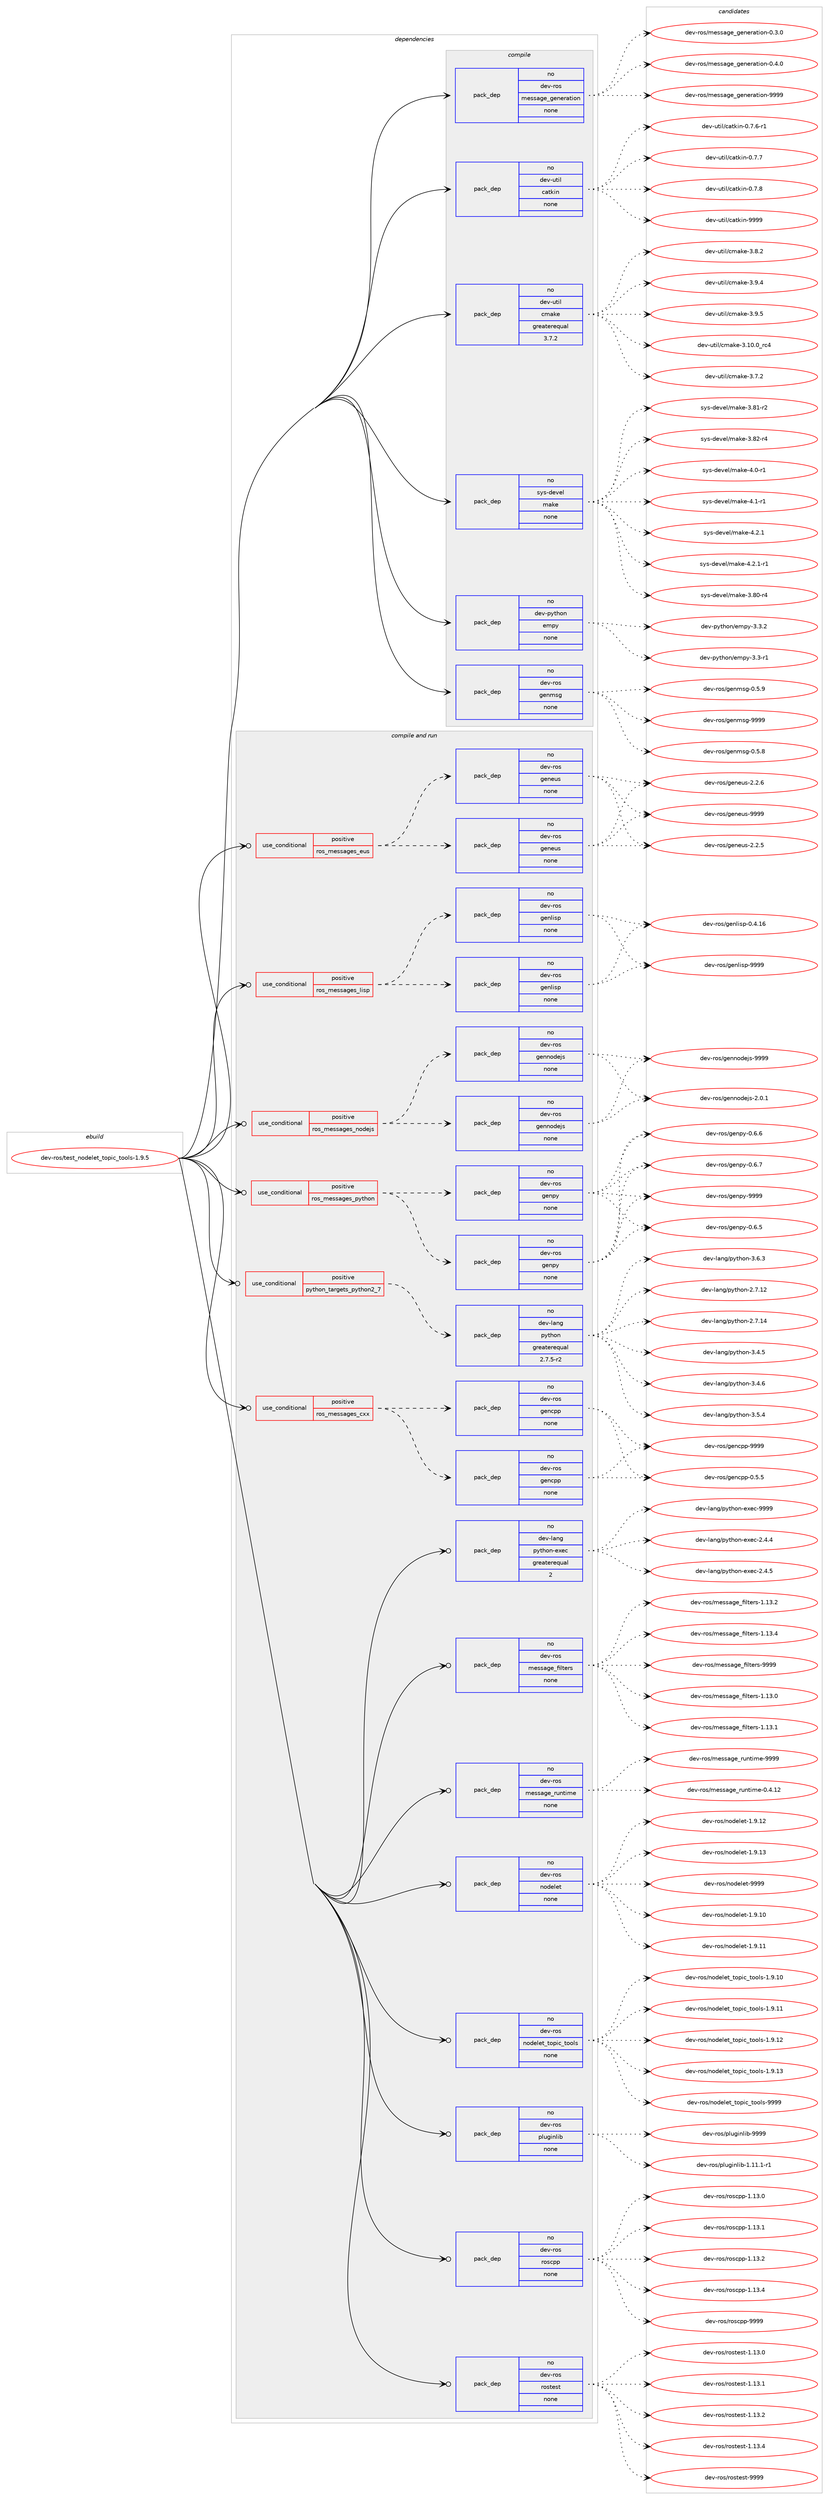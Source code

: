 digraph prolog {

# *************
# Graph options
# *************

newrank=true;
concentrate=true;
compound=true;
graph [rankdir=LR,fontname=Helvetica,fontsize=10,ranksep=1.5];#, ranksep=2.5, nodesep=0.2];
edge  [arrowhead=vee];
node  [fontname=Helvetica,fontsize=10];

# **********
# The ebuild
# **********

subgraph cluster_leftcol {
color=gray;
rank=same;
label=<<i>ebuild</i>>;
id [label="dev-ros/test_nodelet_topic_tools-1.9.5", color=red, width=4, href="../dev-ros/test_nodelet_topic_tools-1.9.5.svg"];
}

# ****************
# The dependencies
# ****************

subgraph cluster_midcol {
color=gray;
label=<<i>dependencies</i>>;
subgraph cluster_compile {
fillcolor="#eeeeee";
style=filled;
label=<<i>compile</i>>;
subgraph pack164068 {
dependency215473 [label=<<TABLE BORDER="0" CELLBORDER="1" CELLSPACING="0" CELLPADDING="4" WIDTH="220"><TR><TD ROWSPAN="6" CELLPADDING="30">pack_dep</TD></TR><TR><TD WIDTH="110">no</TD></TR><TR><TD>dev-python</TD></TR><TR><TD>empy</TD></TR><TR><TD>none</TD></TR><TR><TD></TD></TR></TABLE>>, shape=none, color=blue];
}
id:e -> dependency215473:w [weight=20,style="solid",arrowhead="vee"];
subgraph pack164069 {
dependency215474 [label=<<TABLE BORDER="0" CELLBORDER="1" CELLSPACING="0" CELLPADDING="4" WIDTH="220"><TR><TD ROWSPAN="6" CELLPADDING="30">pack_dep</TD></TR><TR><TD WIDTH="110">no</TD></TR><TR><TD>dev-ros</TD></TR><TR><TD>genmsg</TD></TR><TR><TD>none</TD></TR><TR><TD></TD></TR></TABLE>>, shape=none, color=blue];
}
id:e -> dependency215474:w [weight=20,style="solid",arrowhead="vee"];
subgraph pack164070 {
dependency215475 [label=<<TABLE BORDER="0" CELLBORDER="1" CELLSPACING="0" CELLPADDING="4" WIDTH="220"><TR><TD ROWSPAN="6" CELLPADDING="30">pack_dep</TD></TR><TR><TD WIDTH="110">no</TD></TR><TR><TD>dev-ros</TD></TR><TR><TD>message_generation</TD></TR><TR><TD>none</TD></TR><TR><TD></TD></TR></TABLE>>, shape=none, color=blue];
}
id:e -> dependency215475:w [weight=20,style="solid",arrowhead="vee"];
subgraph pack164071 {
dependency215476 [label=<<TABLE BORDER="0" CELLBORDER="1" CELLSPACING="0" CELLPADDING="4" WIDTH="220"><TR><TD ROWSPAN="6" CELLPADDING="30">pack_dep</TD></TR><TR><TD WIDTH="110">no</TD></TR><TR><TD>dev-util</TD></TR><TR><TD>catkin</TD></TR><TR><TD>none</TD></TR><TR><TD></TD></TR></TABLE>>, shape=none, color=blue];
}
id:e -> dependency215476:w [weight=20,style="solid",arrowhead="vee"];
subgraph pack164072 {
dependency215477 [label=<<TABLE BORDER="0" CELLBORDER="1" CELLSPACING="0" CELLPADDING="4" WIDTH="220"><TR><TD ROWSPAN="6" CELLPADDING="30">pack_dep</TD></TR><TR><TD WIDTH="110">no</TD></TR><TR><TD>dev-util</TD></TR><TR><TD>cmake</TD></TR><TR><TD>greaterequal</TD></TR><TR><TD>3.7.2</TD></TR></TABLE>>, shape=none, color=blue];
}
id:e -> dependency215477:w [weight=20,style="solid",arrowhead="vee"];
subgraph pack164073 {
dependency215478 [label=<<TABLE BORDER="0" CELLBORDER="1" CELLSPACING="0" CELLPADDING="4" WIDTH="220"><TR><TD ROWSPAN="6" CELLPADDING="30">pack_dep</TD></TR><TR><TD WIDTH="110">no</TD></TR><TR><TD>sys-devel</TD></TR><TR><TD>make</TD></TR><TR><TD>none</TD></TR><TR><TD></TD></TR></TABLE>>, shape=none, color=blue];
}
id:e -> dependency215478:w [weight=20,style="solid",arrowhead="vee"];
}
subgraph cluster_compileandrun {
fillcolor="#eeeeee";
style=filled;
label=<<i>compile and run</i>>;
subgraph cond47415 {
dependency215479 [label=<<TABLE BORDER="0" CELLBORDER="1" CELLSPACING="0" CELLPADDING="4"><TR><TD ROWSPAN="3" CELLPADDING="10">use_conditional</TD></TR><TR><TD>positive</TD></TR><TR><TD>python_targets_python2_7</TD></TR></TABLE>>, shape=none, color=red];
subgraph pack164074 {
dependency215480 [label=<<TABLE BORDER="0" CELLBORDER="1" CELLSPACING="0" CELLPADDING="4" WIDTH="220"><TR><TD ROWSPAN="6" CELLPADDING="30">pack_dep</TD></TR><TR><TD WIDTH="110">no</TD></TR><TR><TD>dev-lang</TD></TR><TR><TD>python</TD></TR><TR><TD>greaterequal</TD></TR><TR><TD>2.7.5-r2</TD></TR></TABLE>>, shape=none, color=blue];
}
dependency215479:e -> dependency215480:w [weight=20,style="dashed",arrowhead="vee"];
}
id:e -> dependency215479:w [weight=20,style="solid",arrowhead="odotvee"];
subgraph cond47416 {
dependency215481 [label=<<TABLE BORDER="0" CELLBORDER="1" CELLSPACING="0" CELLPADDING="4"><TR><TD ROWSPAN="3" CELLPADDING="10">use_conditional</TD></TR><TR><TD>positive</TD></TR><TR><TD>ros_messages_cxx</TD></TR></TABLE>>, shape=none, color=red];
subgraph pack164075 {
dependency215482 [label=<<TABLE BORDER="0" CELLBORDER="1" CELLSPACING="0" CELLPADDING="4" WIDTH="220"><TR><TD ROWSPAN="6" CELLPADDING="30">pack_dep</TD></TR><TR><TD WIDTH="110">no</TD></TR><TR><TD>dev-ros</TD></TR><TR><TD>gencpp</TD></TR><TR><TD>none</TD></TR><TR><TD></TD></TR></TABLE>>, shape=none, color=blue];
}
dependency215481:e -> dependency215482:w [weight=20,style="dashed",arrowhead="vee"];
subgraph pack164076 {
dependency215483 [label=<<TABLE BORDER="0" CELLBORDER="1" CELLSPACING="0" CELLPADDING="4" WIDTH="220"><TR><TD ROWSPAN="6" CELLPADDING="30">pack_dep</TD></TR><TR><TD WIDTH="110">no</TD></TR><TR><TD>dev-ros</TD></TR><TR><TD>gencpp</TD></TR><TR><TD>none</TD></TR><TR><TD></TD></TR></TABLE>>, shape=none, color=blue];
}
dependency215481:e -> dependency215483:w [weight=20,style="dashed",arrowhead="vee"];
}
id:e -> dependency215481:w [weight=20,style="solid",arrowhead="odotvee"];
subgraph cond47417 {
dependency215484 [label=<<TABLE BORDER="0" CELLBORDER="1" CELLSPACING="0" CELLPADDING="4"><TR><TD ROWSPAN="3" CELLPADDING="10">use_conditional</TD></TR><TR><TD>positive</TD></TR><TR><TD>ros_messages_eus</TD></TR></TABLE>>, shape=none, color=red];
subgraph pack164077 {
dependency215485 [label=<<TABLE BORDER="0" CELLBORDER="1" CELLSPACING="0" CELLPADDING="4" WIDTH="220"><TR><TD ROWSPAN="6" CELLPADDING="30">pack_dep</TD></TR><TR><TD WIDTH="110">no</TD></TR><TR><TD>dev-ros</TD></TR><TR><TD>geneus</TD></TR><TR><TD>none</TD></TR><TR><TD></TD></TR></TABLE>>, shape=none, color=blue];
}
dependency215484:e -> dependency215485:w [weight=20,style="dashed",arrowhead="vee"];
subgraph pack164078 {
dependency215486 [label=<<TABLE BORDER="0" CELLBORDER="1" CELLSPACING="0" CELLPADDING="4" WIDTH="220"><TR><TD ROWSPAN="6" CELLPADDING="30">pack_dep</TD></TR><TR><TD WIDTH="110">no</TD></TR><TR><TD>dev-ros</TD></TR><TR><TD>geneus</TD></TR><TR><TD>none</TD></TR><TR><TD></TD></TR></TABLE>>, shape=none, color=blue];
}
dependency215484:e -> dependency215486:w [weight=20,style="dashed",arrowhead="vee"];
}
id:e -> dependency215484:w [weight=20,style="solid",arrowhead="odotvee"];
subgraph cond47418 {
dependency215487 [label=<<TABLE BORDER="0" CELLBORDER="1" CELLSPACING="0" CELLPADDING="4"><TR><TD ROWSPAN="3" CELLPADDING="10">use_conditional</TD></TR><TR><TD>positive</TD></TR><TR><TD>ros_messages_lisp</TD></TR></TABLE>>, shape=none, color=red];
subgraph pack164079 {
dependency215488 [label=<<TABLE BORDER="0" CELLBORDER="1" CELLSPACING="0" CELLPADDING="4" WIDTH="220"><TR><TD ROWSPAN="6" CELLPADDING="30">pack_dep</TD></TR><TR><TD WIDTH="110">no</TD></TR><TR><TD>dev-ros</TD></TR><TR><TD>genlisp</TD></TR><TR><TD>none</TD></TR><TR><TD></TD></TR></TABLE>>, shape=none, color=blue];
}
dependency215487:e -> dependency215488:w [weight=20,style="dashed",arrowhead="vee"];
subgraph pack164080 {
dependency215489 [label=<<TABLE BORDER="0" CELLBORDER="1" CELLSPACING="0" CELLPADDING="4" WIDTH="220"><TR><TD ROWSPAN="6" CELLPADDING="30">pack_dep</TD></TR><TR><TD WIDTH="110">no</TD></TR><TR><TD>dev-ros</TD></TR><TR><TD>genlisp</TD></TR><TR><TD>none</TD></TR><TR><TD></TD></TR></TABLE>>, shape=none, color=blue];
}
dependency215487:e -> dependency215489:w [weight=20,style="dashed",arrowhead="vee"];
}
id:e -> dependency215487:w [weight=20,style="solid",arrowhead="odotvee"];
subgraph cond47419 {
dependency215490 [label=<<TABLE BORDER="0" CELLBORDER="1" CELLSPACING="0" CELLPADDING="4"><TR><TD ROWSPAN="3" CELLPADDING="10">use_conditional</TD></TR><TR><TD>positive</TD></TR><TR><TD>ros_messages_nodejs</TD></TR></TABLE>>, shape=none, color=red];
subgraph pack164081 {
dependency215491 [label=<<TABLE BORDER="0" CELLBORDER="1" CELLSPACING="0" CELLPADDING="4" WIDTH="220"><TR><TD ROWSPAN="6" CELLPADDING="30">pack_dep</TD></TR><TR><TD WIDTH="110">no</TD></TR><TR><TD>dev-ros</TD></TR><TR><TD>gennodejs</TD></TR><TR><TD>none</TD></TR><TR><TD></TD></TR></TABLE>>, shape=none, color=blue];
}
dependency215490:e -> dependency215491:w [weight=20,style="dashed",arrowhead="vee"];
subgraph pack164082 {
dependency215492 [label=<<TABLE BORDER="0" CELLBORDER="1" CELLSPACING="0" CELLPADDING="4" WIDTH="220"><TR><TD ROWSPAN="6" CELLPADDING="30">pack_dep</TD></TR><TR><TD WIDTH="110">no</TD></TR><TR><TD>dev-ros</TD></TR><TR><TD>gennodejs</TD></TR><TR><TD>none</TD></TR><TR><TD></TD></TR></TABLE>>, shape=none, color=blue];
}
dependency215490:e -> dependency215492:w [weight=20,style="dashed",arrowhead="vee"];
}
id:e -> dependency215490:w [weight=20,style="solid",arrowhead="odotvee"];
subgraph cond47420 {
dependency215493 [label=<<TABLE BORDER="0" CELLBORDER="1" CELLSPACING="0" CELLPADDING="4"><TR><TD ROWSPAN="3" CELLPADDING="10">use_conditional</TD></TR><TR><TD>positive</TD></TR><TR><TD>ros_messages_python</TD></TR></TABLE>>, shape=none, color=red];
subgraph pack164083 {
dependency215494 [label=<<TABLE BORDER="0" CELLBORDER="1" CELLSPACING="0" CELLPADDING="4" WIDTH="220"><TR><TD ROWSPAN="6" CELLPADDING="30">pack_dep</TD></TR><TR><TD WIDTH="110">no</TD></TR><TR><TD>dev-ros</TD></TR><TR><TD>genpy</TD></TR><TR><TD>none</TD></TR><TR><TD></TD></TR></TABLE>>, shape=none, color=blue];
}
dependency215493:e -> dependency215494:w [weight=20,style="dashed",arrowhead="vee"];
subgraph pack164084 {
dependency215495 [label=<<TABLE BORDER="0" CELLBORDER="1" CELLSPACING="0" CELLPADDING="4" WIDTH="220"><TR><TD ROWSPAN="6" CELLPADDING="30">pack_dep</TD></TR><TR><TD WIDTH="110">no</TD></TR><TR><TD>dev-ros</TD></TR><TR><TD>genpy</TD></TR><TR><TD>none</TD></TR><TR><TD></TD></TR></TABLE>>, shape=none, color=blue];
}
dependency215493:e -> dependency215495:w [weight=20,style="dashed",arrowhead="vee"];
}
id:e -> dependency215493:w [weight=20,style="solid",arrowhead="odotvee"];
subgraph pack164085 {
dependency215496 [label=<<TABLE BORDER="0" CELLBORDER="1" CELLSPACING="0" CELLPADDING="4" WIDTH="220"><TR><TD ROWSPAN="6" CELLPADDING="30">pack_dep</TD></TR><TR><TD WIDTH="110">no</TD></TR><TR><TD>dev-lang</TD></TR><TR><TD>python-exec</TD></TR><TR><TD>greaterequal</TD></TR><TR><TD>2</TD></TR></TABLE>>, shape=none, color=blue];
}
id:e -> dependency215496:w [weight=20,style="solid",arrowhead="odotvee"];
subgraph pack164086 {
dependency215497 [label=<<TABLE BORDER="0" CELLBORDER="1" CELLSPACING="0" CELLPADDING="4" WIDTH="220"><TR><TD ROWSPAN="6" CELLPADDING="30">pack_dep</TD></TR><TR><TD WIDTH="110">no</TD></TR><TR><TD>dev-ros</TD></TR><TR><TD>message_filters</TD></TR><TR><TD>none</TD></TR><TR><TD></TD></TR></TABLE>>, shape=none, color=blue];
}
id:e -> dependency215497:w [weight=20,style="solid",arrowhead="odotvee"];
subgraph pack164087 {
dependency215498 [label=<<TABLE BORDER="0" CELLBORDER="1" CELLSPACING="0" CELLPADDING="4" WIDTH="220"><TR><TD ROWSPAN="6" CELLPADDING="30">pack_dep</TD></TR><TR><TD WIDTH="110">no</TD></TR><TR><TD>dev-ros</TD></TR><TR><TD>message_runtime</TD></TR><TR><TD>none</TD></TR><TR><TD></TD></TR></TABLE>>, shape=none, color=blue];
}
id:e -> dependency215498:w [weight=20,style="solid",arrowhead="odotvee"];
subgraph pack164088 {
dependency215499 [label=<<TABLE BORDER="0" CELLBORDER="1" CELLSPACING="0" CELLPADDING="4" WIDTH="220"><TR><TD ROWSPAN="6" CELLPADDING="30">pack_dep</TD></TR><TR><TD WIDTH="110">no</TD></TR><TR><TD>dev-ros</TD></TR><TR><TD>nodelet</TD></TR><TR><TD>none</TD></TR><TR><TD></TD></TR></TABLE>>, shape=none, color=blue];
}
id:e -> dependency215499:w [weight=20,style="solid",arrowhead="odotvee"];
subgraph pack164089 {
dependency215500 [label=<<TABLE BORDER="0" CELLBORDER="1" CELLSPACING="0" CELLPADDING="4" WIDTH="220"><TR><TD ROWSPAN="6" CELLPADDING="30">pack_dep</TD></TR><TR><TD WIDTH="110">no</TD></TR><TR><TD>dev-ros</TD></TR><TR><TD>nodelet_topic_tools</TD></TR><TR><TD>none</TD></TR><TR><TD></TD></TR></TABLE>>, shape=none, color=blue];
}
id:e -> dependency215500:w [weight=20,style="solid",arrowhead="odotvee"];
subgraph pack164090 {
dependency215501 [label=<<TABLE BORDER="0" CELLBORDER="1" CELLSPACING="0" CELLPADDING="4" WIDTH="220"><TR><TD ROWSPAN="6" CELLPADDING="30">pack_dep</TD></TR><TR><TD WIDTH="110">no</TD></TR><TR><TD>dev-ros</TD></TR><TR><TD>pluginlib</TD></TR><TR><TD>none</TD></TR><TR><TD></TD></TR></TABLE>>, shape=none, color=blue];
}
id:e -> dependency215501:w [weight=20,style="solid",arrowhead="odotvee"];
subgraph pack164091 {
dependency215502 [label=<<TABLE BORDER="0" CELLBORDER="1" CELLSPACING="0" CELLPADDING="4" WIDTH="220"><TR><TD ROWSPAN="6" CELLPADDING="30">pack_dep</TD></TR><TR><TD WIDTH="110">no</TD></TR><TR><TD>dev-ros</TD></TR><TR><TD>roscpp</TD></TR><TR><TD>none</TD></TR><TR><TD></TD></TR></TABLE>>, shape=none, color=blue];
}
id:e -> dependency215502:w [weight=20,style="solid",arrowhead="odotvee"];
subgraph pack164092 {
dependency215503 [label=<<TABLE BORDER="0" CELLBORDER="1" CELLSPACING="0" CELLPADDING="4" WIDTH="220"><TR><TD ROWSPAN="6" CELLPADDING="30">pack_dep</TD></TR><TR><TD WIDTH="110">no</TD></TR><TR><TD>dev-ros</TD></TR><TR><TD>rostest</TD></TR><TR><TD>none</TD></TR><TR><TD></TD></TR></TABLE>>, shape=none, color=blue];
}
id:e -> dependency215503:w [weight=20,style="solid",arrowhead="odotvee"];
}
subgraph cluster_run {
fillcolor="#eeeeee";
style=filled;
label=<<i>run</i>>;
}
}

# **************
# The candidates
# **************

subgraph cluster_choices {
rank=same;
color=gray;
label=<<i>candidates</i>>;

subgraph choice164068 {
color=black;
nodesep=1;
choice1001011184511212111610411111047101109112121455146514511449 [label="dev-python/empy-3.3-r1", color=red, width=4,href="../dev-python/empy-3.3-r1.svg"];
choice1001011184511212111610411111047101109112121455146514650 [label="dev-python/empy-3.3.2", color=red, width=4,href="../dev-python/empy-3.3.2.svg"];
dependency215473:e -> choice1001011184511212111610411111047101109112121455146514511449:w [style=dotted,weight="100"];
dependency215473:e -> choice1001011184511212111610411111047101109112121455146514650:w [style=dotted,weight="100"];
}
subgraph choice164069 {
color=black;
nodesep=1;
choice1001011184511411111547103101110109115103454846534656 [label="dev-ros/genmsg-0.5.8", color=red, width=4,href="../dev-ros/genmsg-0.5.8.svg"];
choice1001011184511411111547103101110109115103454846534657 [label="dev-ros/genmsg-0.5.9", color=red, width=4,href="../dev-ros/genmsg-0.5.9.svg"];
choice10010111845114111115471031011101091151034557575757 [label="dev-ros/genmsg-9999", color=red, width=4,href="../dev-ros/genmsg-9999.svg"];
dependency215474:e -> choice1001011184511411111547103101110109115103454846534656:w [style=dotted,weight="100"];
dependency215474:e -> choice1001011184511411111547103101110109115103454846534657:w [style=dotted,weight="100"];
dependency215474:e -> choice10010111845114111115471031011101091151034557575757:w [style=dotted,weight="100"];
}
subgraph choice164070 {
color=black;
nodesep=1;
choice1001011184511411111547109101115115971031019510310111010111497116105111110454846514648 [label="dev-ros/message_generation-0.3.0", color=red, width=4,href="../dev-ros/message_generation-0.3.0.svg"];
choice1001011184511411111547109101115115971031019510310111010111497116105111110454846524648 [label="dev-ros/message_generation-0.4.0", color=red, width=4,href="../dev-ros/message_generation-0.4.0.svg"];
choice10010111845114111115471091011151159710310195103101110101114971161051111104557575757 [label="dev-ros/message_generation-9999", color=red, width=4,href="../dev-ros/message_generation-9999.svg"];
dependency215475:e -> choice1001011184511411111547109101115115971031019510310111010111497116105111110454846514648:w [style=dotted,weight="100"];
dependency215475:e -> choice1001011184511411111547109101115115971031019510310111010111497116105111110454846524648:w [style=dotted,weight="100"];
dependency215475:e -> choice10010111845114111115471091011151159710310195103101110101114971161051111104557575757:w [style=dotted,weight="100"];
}
subgraph choice164071 {
color=black;
nodesep=1;
choice100101118451171161051084799971161071051104548465546544511449 [label="dev-util/catkin-0.7.6-r1", color=red, width=4,href="../dev-util/catkin-0.7.6-r1.svg"];
choice10010111845117116105108479997116107105110454846554655 [label="dev-util/catkin-0.7.7", color=red, width=4,href="../dev-util/catkin-0.7.7.svg"];
choice10010111845117116105108479997116107105110454846554656 [label="dev-util/catkin-0.7.8", color=red, width=4,href="../dev-util/catkin-0.7.8.svg"];
choice100101118451171161051084799971161071051104557575757 [label="dev-util/catkin-9999", color=red, width=4,href="../dev-util/catkin-9999.svg"];
dependency215476:e -> choice100101118451171161051084799971161071051104548465546544511449:w [style=dotted,weight="100"];
dependency215476:e -> choice10010111845117116105108479997116107105110454846554655:w [style=dotted,weight="100"];
dependency215476:e -> choice10010111845117116105108479997116107105110454846554656:w [style=dotted,weight="100"];
dependency215476:e -> choice100101118451171161051084799971161071051104557575757:w [style=dotted,weight="100"];
}
subgraph choice164072 {
color=black;
nodesep=1;
choice1001011184511711610510847991099710710145514649484648951149952 [label="dev-util/cmake-3.10.0_rc4", color=red, width=4,href="../dev-util/cmake-3.10.0_rc4.svg"];
choice10010111845117116105108479910997107101455146554650 [label="dev-util/cmake-3.7.2", color=red, width=4,href="../dev-util/cmake-3.7.2.svg"];
choice10010111845117116105108479910997107101455146564650 [label="dev-util/cmake-3.8.2", color=red, width=4,href="../dev-util/cmake-3.8.2.svg"];
choice10010111845117116105108479910997107101455146574652 [label="dev-util/cmake-3.9.4", color=red, width=4,href="../dev-util/cmake-3.9.4.svg"];
choice10010111845117116105108479910997107101455146574653 [label="dev-util/cmake-3.9.5", color=red, width=4,href="../dev-util/cmake-3.9.5.svg"];
dependency215477:e -> choice1001011184511711610510847991099710710145514649484648951149952:w [style=dotted,weight="100"];
dependency215477:e -> choice10010111845117116105108479910997107101455146554650:w [style=dotted,weight="100"];
dependency215477:e -> choice10010111845117116105108479910997107101455146564650:w [style=dotted,weight="100"];
dependency215477:e -> choice10010111845117116105108479910997107101455146574652:w [style=dotted,weight="100"];
dependency215477:e -> choice10010111845117116105108479910997107101455146574653:w [style=dotted,weight="100"];
}
subgraph choice164073 {
color=black;
nodesep=1;
choice11512111545100101118101108471099710710145514656484511452 [label="sys-devel/make-3.80-r4", color=red, width=4,href="../sys-devel/make-3.80-r4.svg"];
choice11512111545100101118101108471099710710145514656494511450 [label="sys-devel/make-3.81-r2", color=red, width=4,href="../sys-devel/make-3.81-r2.svg"];
choice11512111545100101118101108471099710710145514656504511452 [label="sys-devel/make-3.82-r4", color=red, width=4,href="../sys-devel/make-3.82-r4.svg"];
choice115121115451001011181011084710997107101455246484511449 [label="sys-devel/make-4.0-r1", color=red, width=4,href="../sys-devel/make-4.0-r1.svg"];
choice115121115451001011181011084710997107101455246494511449 [label="sys-devel/make-4.1-r1", color=red, width=4,href="../sys-devel/make-4.1-r1.svg"];
choice115121115451001011181011084710997107101455246504649 [label="sys-devel/make-4.2.1", color=red, width=4,href="../sys-devel/make-4.2.1.svg"];
choice1151211154510010111810110847109971071014552465046494511449 [label="sys-devel/make-4.2.1-r1", color=red, width=4,href="../sys-devel/make-4.2.1-r1.svg"];
dependency215478:e -> choice11512111545100101118101108471099710710145514656484511452:w [style=dotted,weight="100"];
dependency215478:e -> choice11512111545100101118101108471099710710145514656494511450:w [style=dotted,weight="100"];
dependency215478:e -> choice11512111545100101118101108471099710710145514656504511452:w [style=dotted,weight="100"];
dependency215478:e -> choice115121115451001011181011084710997107101455246484511449:w [style=dotted,weight="100"];
dependency215478:e -> choice115121115451001011181011084710997107101455246494511449:w [style=dotted,weight="100"];
dependency215478:e -> choice115121115451001011181011084710997107101455246504649:w [style=dotted,weight="100"];
dependency215478:e -> choice1151211154510010111810110847109971071014552465046494511449:w [style=dotted,weight="100"];
}
subgraph choice164074 {
color=black;
nodesep=1;
choice10010111845108971101034711212111610411111045504655464950 [label="dev-lang/python-2.7.12", color=red, width=4,href="../dev-lang/python-2.7.12.svg"];
choice10010111845108971101034711212111610411111045504655464952 [label="dev-lang/python-2.7.14", color=red, width=4,href="../dev-lang/python-2.7.14.svg"];
choice100101118451089711010347112121116104111110455146524653 [label="dev-lang/python-3.4.5", color=red, width=4,href="../dev-lang/python-3.4.5.svg"];
choice100101118451089711010347112121116104111110455146524654 [label="dev-lang/python-3.4.6", color=red, width=4,href="../dev-lang/python-3.4.6.svg"];
choice100101118451089711010347112121116104111110455146534652 [label="dev-lang/python-3.5.4", color=red, width=4,href="../dev-lang/python-3.5.4.svg"];
choice100101118451089711010347112121116104111110455146544651 [label="dev-lang/python-3.6.3", color=red, width=4,href="../dev-lang/python-3.6.3.svg"];
dependency215480:e -> choice10010111845108971101034711212111610411111045504655464950:w [style=dotted,weight="100"];
dependency215480:e -> choice10010111845108971101034711212111610411111045504655464952:w [style=dotted,weight="100"];
dependency215480:e -> choice100101118451089711010347112121116104111110455146524653:w [style=dotted,weight="100"];
dependency215480:e -> choice100101118451089711010347112121116104111110455146524654:w [style=dotted,weight="100"];
dependency215480:e -> choice100101118451089711010347112121116104111110455146534652:w [style=dotted,weight="100"];
dependency215480:e -> choice100101118451089711010347112121116104111110455146544651:w [style=dotted,weight="100"];
}
subgraph choice164075 {
color=black;
nodesep=1;
choice100101118451141111154710310111099112112454846534653 [label="dev-ros/gencpp-0.5.5", color=red, width=4,href="../dev-ros/gencpp-0.5.5.svg"];
choice1001011184511411111547103101110991121124557575757 [label="dev-ros/gencpp-9999", color=red, width=4,href="../dev-ros/gencpp-9999.svg"];
dependency215482:e -> choice100101118451141111154710310111099112112454846534653:w [style=dotted,weight="100"];
dependency215482:e -> choice1001011184511411111547103101110991121124557575757:w [style=dotted,weight="100"];
}
subgraph choice164076 {
color=black;
nodesep=1;
choice100101118451141111154710310111099112112454846534653 [label="dev-ros/gencpp-0.5.5", color=red, width=4,href="../dev-ros/gencpp-0.5.5.svg"];
choice1001011184511411111547103101110991121124557575757 [label="dev-ros/gencpp-9999", color=red, width=4,href="../dev-ros/gencpp-9999.svg"];
dependency215483:e -> choice100101118451141111154710310111099112112454846534653:w [style=dotted,weight="100"];
dependency215483:e -> choice1001011184511411111547103101110991121124557575757:w [style=dotted,weight="100"];
}
subgraph choice164077 {
color=black;
nodesep=1;
choice1001011184511411111547103101110101117115455046504653 [label="dev-ros/geneus-2.2.5", color=red, width=4,href="../dev-ros/geneus-2.2.5.svg"];
choice1001011184511411111547103101110101117115455046504654 [label="dev-ros/geneus-2.2.6", color=red, width=4,href="../dev-ros/geneus-2.2.6.svg"];
choice10010111845114111115471031011101011171154557575757 [label="dev-ros/geneus-9999", color=red, width=4,href="../dev-ros/geneus-9999.svg"];
dependency215485:e -> choice1001011184511411111547103101110101117115455046504653:w [style=dotted,weight="100"];
dependency215485:e -> choice1001011184511411111547103101110101117115455046504654:w [style=dotted,weight="100"];
dependency215485:e -> choice10010111845114111115471031011101011171154557575757:w [style=dotted,weight="100"];
}
subgraph choice164078 {
color=black;
nodesep=1;
choice1001011184511411111547103101110101117115455046504653 [label="dev-ros/geneus-2.2.5", color=red, width=4,href="../dev-ros/geneus-2.2.5.svg"];
choice1001011184511411111547103101110101117115455046504654 [label="dev-ros/geneus-2.2.6", color=red, width=4,href="../dev-ros/geneus-2.2.6.svg"];
choice10010111845114111115471031011101011171154557575757 [label="dev-ros/geneus-9999", color=red, width=4,href="../dev-ros/geneus-9999.svg"];
dependency215486:e -> choice1001011184511411111547103101110101117115455046504653:w [style=dotted,weight="100"];
dependency215486:e -> choice1001011184511411111547103101110101117115455046504654:w [style=dotted,weight="100"];
dependency215486:e -> choice10010111845114111115471031011101011171154557575757:w [style=dotted,weight="100"];
}
subgraph choice164079 {
color=black;
nodesep=1;
choice100101118451141111154710310111010810511511245484652464954 [label="dev-ros/genlisp-0.4.16", color=red, width=4,href="../dev-ros/genlisp-0.4.16.svg"];
choice10010111845114111115471031011101081051151124557575757 [label="dev-ros/genlisp-9999", color=red, width=4,href="../dev-ros/genlisp-9999.svg"];
dependency215488:e -> choice100101118451141111154710310111010810511511245484652464954:w [style=dotted,weight="100"];
dependency215488:e -> choice10010111845114111115471031011101081051151124557575757:w [style=dotted,weight="100"];
}
subgraph choice164080 {
color=black;
nodesep=1;
choice100101118451141111154710310111010810511511245484652464954 [label="dev-ros/genlisp-0.4.16", color=red, width=4,href="../dev-ros/genlisp-0.4.16.svg"];
choice10010111845114111115471031011101081051151124557575757 [label="dev-ros/genlisp-9999", color=red, width=4,href="../dev-ros/genlisp-9999.svg"];
dependency215489:e -> choice100101118451141111154710310111010810511511245484652464954:w [style=dotted,weight="100"];
dependency215489:e -> choice10010111845114111115471031011101081051151124557575757:w [style=dotted,weight="100"];
}
subgraph choice164081 {
color=black;
nodesep=1;
choice1001011184511411111547103101110110111100101106115455046484649 [label="dev-ros/gennodejs-2.0.1", color=red, width=4,href="../dev-ros/gennodejs-2.0.1.svg"];
choice10010111845114111115471031011101101111001011061154557575757 [label="dev-ros/gennodejs-9999", color=red, width=4,href="../dev-ros/gennodejs-9999.svg"];
dependency215491:e -> choice1001011184511411111547103101110110111100101106115455046484649:w [style=dotted,weight="100"];
dependency215491:e -> choice10010111845114111115471031011101101111001011061154557575757:w [style=dotted,weight="100"];
}
subgraph choice164082 {
color=black;
nodesep=1;
choice1001011184511411111547103101110110111100101106115455046484649 [label="dev-ros/gennodejs-2.0.1", color=red, width=4,href="../dev-ros/gennodejs-2.0.1.svg"];
choice10010111845114111115471031011101101111001011061154557575757 [label="dev-ros/gennodejs-9999", color=red, width=4,href="../dev-ros/gennodejs-9999.svg"];
dependency215492:e -> choice1001011184511411111547103101110110111100101106115455046484649:w [style=dotted,weight="100"];
dependency215492:e -> choice10010111845114111115471031011101101111001011061154557575757:w [style=dotted,weight="100"];
}
subgraph choice164083 {
color=black;
nodesep=1;
choice1001011184511411111547103101110112121454846544653 [label="dev-ros/genpy-0.6.5", color=red, width=4,href="../dev-ros/genpy-0.6.5.svg"];
choice1001011184511411111547103101110112121454846544654 [label="dev-ros/genpy-0.6.6", color=red, width=4,href="../dev-ros/genpy-0.6.6.svg"];
choice1001011184511411111547103101110112121454846544655 [label="dev-ros/genpy-0.6.7", color=red, width=4,href="../dev-ros/genpy-0.6.7.svg"];
choice10010111845114111115471031011101121214557575757 [label="dev-ros/genpy-9999", color=red, width=4,href="../dev-ros/genpy-9999.svg"];
dependency215494:e -> choice1001011184511411111547103101110112121454846544653:w [style=dotted,weight="100"];
dependency215494:e -> choice1001011184511411111547103101110112121454846544654:w [style=dotted,weight="100"];
dependency215494:e -> choice1001011184511411111547103101110112121454846544655:w [style=dotted,weight="100"];
dependency215494:e -> choice10010111845114111115471031011101121214557575757:w [style=dotted,weight="100"];
}
subgraph choice164084 {
color=black;
nodesep=1;
choice1001011184511411111547103101110112121454846544653 [label="dev-ros/genpy-0.6.5", color=red, width=4,href="../dev-ros/genpy-0.6.5.svg"];
choice1001011184511411111547103101110112121454846544654 [label="dev-ros/genpy-0.6.6", color=red, width=4,href="../dev-ros/genpy-0.6.6.svg"];
choice1001011184511411111547103101110112121454846544655 [label="dev-ros/genpy-0.6.7", color=red, width=4,href="../dev-ros/genpy-0.6.7.svg"];
choice10010111845114111115471031011101121214557575757 [label="dev-ros/genpy-9999", color=red, width=4,href="../dev-ros/genpy-9999.svg"];
dependency215495:e -> choice1001011184511411111547103101110112121454846544653:w [style=dotted,weight="100"];
dependency215495:e -> choice1001011184511411111547103101110112121454846544654:w [style=dotted,weight="100"];
dependency215495:e -> choice1001011184511411111547103101110112121454846544655:w [style=dotted,weight="100"];
dependency215495:e -> choice10010111845114111115471031011101121214557575757:w [style=dotted,weight="100"];
}
subgraph choice164085 {
color=black;
nodesep=1;
choice1001011184510897110103471121211161041111104510112010199455046524652 [label="dev-lang/python-exec-2.4.4", color=red, width=4,href="../dev-lang/python-exec-2.4.4.svg"];
choice1001011184510897110103471121211161041111104510112010199455046524653 [label="dev-lang/python-exec-2.4.5", color=red, width=4,href="../dev-lang/python-exec-2.4.5.svg"];
choice10010111845108971101034711212111610411111045101120101994557575757 [label="dev-lang/python-exec-9999", color=red, width=4,href="../dev-lang/python-exec-9999.svg"];
dependency215496:e -> choice1001011184510897110103471121211161041111104510112010199455046524652:w [style=dotted,weight="100"];
dependency215496:e -> choice1001011184510897110103471121211161041111104510112010199455046524653:w [style=dotted,weight="100"];
dependency215496:e -> choice10010111845108971101034711212111610411111045101120101994557575757:w [style=dotted,weight="100"];
}
subgraph choice164086 {
color=black;
nodesep=1;
choice1001011184511411111547109101115115971031019510210510811610111411545494649514648 [label="dev-ros/message_filters-1.13.0", color=red, width=4,href="../dev-ros/message_filters-1.13.0.svg"];
choice1001011184511411111547109101115115971031019510210510811610111411545494649514649 [label="dev-ros/message_filters-1.13.1", color=red, width=4,href="../dev-ros/message_filters-1.13.1.svg"];
choice1001011184511411111547109101115115971031019510210510811610111411545494649514650 [label="dev-ros/message_filters-1.13.2", color=red, width=4,href="../dev-ros/message_filters-1.13.2.svg"];
choice1001011184511411111547109101115115971031019510210510811610111411545494649514652 [label="dev-ros/message_filters-1.13.4", color=red, width=4,href="../dev-ros/message_filters-1.13.4.svg"];
choice100101118451141111154710910111511597103101951021051081161011141154557575757 [label="dev-ros/message_filters-9999", color=red, width=4,href="../dev-ros/message_filters-9999.svg"];
dependency215497:e -> choice1001011184511411111547109101115115971031019510210510811610111411545494649514648:w [style=dotted,weight="100"];
dependency215497:e -> choice1001011184511411111547109101115115971031019510210510811610111411545494649514649:w [style=dotted,weight="100"];
dependency215497:e -> choice1001011184511411111547109101115115971031019510210510811610111411545494649514650:w [style=dotted,weight="100"];
dependency215497:e -> choice1001011184511411111547109101115115971031019510210510811610111411545494649514652:w [style=dotted,weight="100"];
dependency215497:e -> choice100101118451141111154710910111511597103101951021051081161011141154557575757:w [style=dotted,weight="100"];
}
subgraph choice164087 {
color=black;
nodesep=1;
choice1001011184511411111547109101115115971031019511411711011610510910145484652464950 [label="dev-ros/message_runtime-0.4.12", color=red, width=4,href="../dev-ros/message_runtime-0.4.12.svg"];
choice100101118451141111154710910111511597103101951141171101161051091014557575757 [label="dev-ros/message_runtime-9999", color=red, width=4,href="../dev-ros/message_runtime-9999.svg"];
dependency215498:e -> choice1001011184511411111547109101115115971031019511411711011610510910145484652464950:w [style=dotted,weight="100"];
dependency215498:e -> choice100101118451141111154710910111511597103101951141171101161051091014557575757:w [style=dotted,weight="100"];
}
subgraph choice164088 {
color=black;
nodesep=1;
choice100101118451141111154711011110010110810111645494657464948 [label="dev-ros/nodelet-1.9.10", color=red, width=4,href="../dev-ros/nodelet-1.9.10.svg"];
choice100101118451141111154711011110010110810111645494657464949 [label="dev-ros/nodelet-1.9.11", color=red, width=4,href="../dev-ros/nodelet-1.9.11.svg"];
choice100101118451141111154711011110010110810111645494657464950 [label="dev-ros/nodelet-1.9.12", color=red, width=4,href="../dev-ros/nodelet-1.9.12.svg"];
choice100101118451141111154711011110010110810111645494657464951 [label="dev-ros/nodelet-1.9.13", color=red, width=4,href="../dev-ros/nodelet-1.9.13.svg"];
choice10010111845114111115471101111001011081011164557575757 [label="dev-ros/nodelet-9999", color=red, width=4,href="../dev-ros/nodelet-9999.svg"];
dependency215499:e -> choice100101118451141111154711011110010110810111645494657464948:w [style=dotted,weight="100"];
dependency215499:e -> choice100101118451141111154711011110010110810111645494657464949:w [style=dotted,weight="100"];
dependency215499:e -> choice100101118451141111154711011110010110810111645494657464950:w [style=dotted,weight="100"];
dependency215499:e -> choice100101118451141111154711011110010110810111645494657464951:w [style=dotted,weight="100"];
dependency215499:e -> choice10010111845114111115471101111001011081011164557575757:w [style=dotted,weight="100"];
}
subgraph choice164089 {
color=black;
nodesep=1;
choice100101118451141111154711011110010110810111695116111112105999511611111110811545494657464948 [label="dev-ros/nodelet_topic_tools-1.9.10", color=red, width=4,href="../dev-ros/nodelet_topic_tools-1.9.10.svg"];
choice100101118451141111154711011110010110810111695116111112105999511611111110811545494657464949 [label="dev-ros/nodelet_topic_tools-1.9.11", color=red, width=4,href="../dev-ros/nodelet_topic_tools-1.9.11.svg"];
choice100101118451141111154711011110010110810111695116111112105999511611111110811545494657464950 [label="dev-ros/nodelet_topic_tools-1.9.12", color=red, width=4,href="../dev-ros/nodelet_topic_tools-1.9.12.svg"];
choice100101118451141111154711011110010110810111695116111112105999511611111110811545494657464951 [label="dev-ros/nodelet_topic_tools-1.9.13", color=red, width=4,href="../dev-ros/nodelet_topic_tools-1.9.13.svg"];
choice10010111845114111115471101111001011081011169511611111210599951161111111081154557575757 [label="dev-ros/nodelet_topic_tools-9999", color=red, width=4,href="../dev-ros/nodelet_topic_tools-9999.svg"];
dependency215500:e -> choice100101118451141111154711011110010110810111695116111112105999511611111110811545494657464948:w [style=dotted,weight="100"];
dependency215500:e -> choice100101118451141111154711011110010110810111695116111112105999511611111110811545494657464949:w [style=dotted,weight="100"];
dependency215500:e -> choice100101118451141111154711011110010110810111695116111112105999511611111110811545494657464950:w [style=dotted,weight="100"];
dependency215500:e -> choice100101118451141111154711011110010110810111695116111112105999511611111110811545494657464951:w [style=dotted,weight="100"];
dependency215500:e -> choice10010111845114111115471101111001011081011169511611111210599951161111111081154557575757:w [style=dotted,weight="100"];
}
subgraph choice164090 {
color=black;
nodesep=1;
choice100101118451141111154711210811710310511010810598454946494946494511449 [label="dev-ros/pluginlib-1.11.1-r1", color=red, width=4,href="../dev-ros/pluginlib-1.11.1-r1.svg"];
choice1001011184511411111547112108117103105110108105984557575757 [label="dev-ros/pluginlib-9999", color=red, width=4,href="../dev-ros/pluginlib-9999.svg"];
dependency215501:e -> choice100101118451141111154711210811710310511010810598454946494946494511449:w [style=dotted,weight="100"];
dependency215501:e -> choice1001011184511411111547112108117103105110108105984557575757:w [style=dotted,weight="100"];
}
subgraph choice164091 {
color=black;
nodesep=1;
choice10010111845114111115471141111159911211245494649514648 [label="dev-ros/roscpp-1.13.0", color=red, width=4,href="../dev-ros/roscpp-1.13.0.svg"];
choice10010111845114111115471141111159911211245494649514649 [label="dev-ros/roscpp-1.13.1", color=red, width=4,href="../dev-ros/roscpp-1.13.1.svg"];
choice10010111845114111115471141111159911211245494649514650 [label="dev-ros/roscpp-1.13.2", color=red, width=4,href="../dev-ros/roscpp-1.13.2.svg"];
choice10010111845114111115471141111159911211245494649514652 [label="dev-ros/roscpp-1.13.4", color=red, width=4,href="../dev-ros/roscpp-1.13.4.svg"];
choice1001011184511411111547114111115991121124557575757 [label="dev-ros/roscpp-9999", color=red, width=4,href="../dev-ros/roscpp-9999.svg"];
dependency215502:e -> choice10010111845114111115471141111159911211245494649514648:w [style=dotted,weight="100"];
dependency215502:e -> choice10010111845114111115471141111159911211245494649514649:w [style=dotted,weight="100"];
dependency215502:e -> choice10010111845114111115471141111159911211245494649514650:w [style=dotted,weight="100"];
dependency215502:e -> choice10010111845114111115471141111159911211245494649514652:w [style=dotted,weight="100"];
dependency215502:e -> choice1001011184511411111547114111115991121124557575757:w [style=dotted,weight="100"];
}
subgraph choice164092 {
color=black;
nodesep=1;
choice100101118451141111154711411111511610111511645494649514648 [label="dev-ros/rostest-1.13.0", color=red, width=4,href="../dev-ros/rostest-1.13.0.svg"];
choice100101118451141111154711411111511610111511645494649514649 [label="dev-ros/rostest-1.13.1", color=red, width=4,href="../dev-ros/rostest-1.13.1.svg"];
choice100101118451141111154711411111511610111511645494649514650 [label="dev-ros/rostest-1.13.2", color=red, width=4,href="../dev-ros/rostest-1.13.2.svg"];
choice100101118451141111154711411111511610111511645494649514652 [label="dev-ros/rostest-1.13.4", color=red, width=4,href="../dev-ros/rostest-1.13.4.svg"];
choice10010111845114111115471141111151161011151164557575757 [label="dev-ros/rostest-9999", color=red, width=4,href="../dev-ros/rostest-9999.svg"];
dependency215503:e -> choice100101118451141111154711411111511610111511645494649514648:w [style=dotted,weight="100"];
dependency215503:e -> choice100101118451141111154711411111511610111511645494649514649:w [style=dotted,weight="100"];
dependency215503:e -> choice100101118451141111154711411111511610111511645494649514650:w [style=dotted,weight="100"];
dependency215503:e -> choice100101118451141111154711411111511610111511645494649514652:w [style=dotted,weight="100"];
dependency215503:e -> choice10010111845114111115471141111151161011151164557575757:w [style=dotted,weight="100"];
}
}

}
